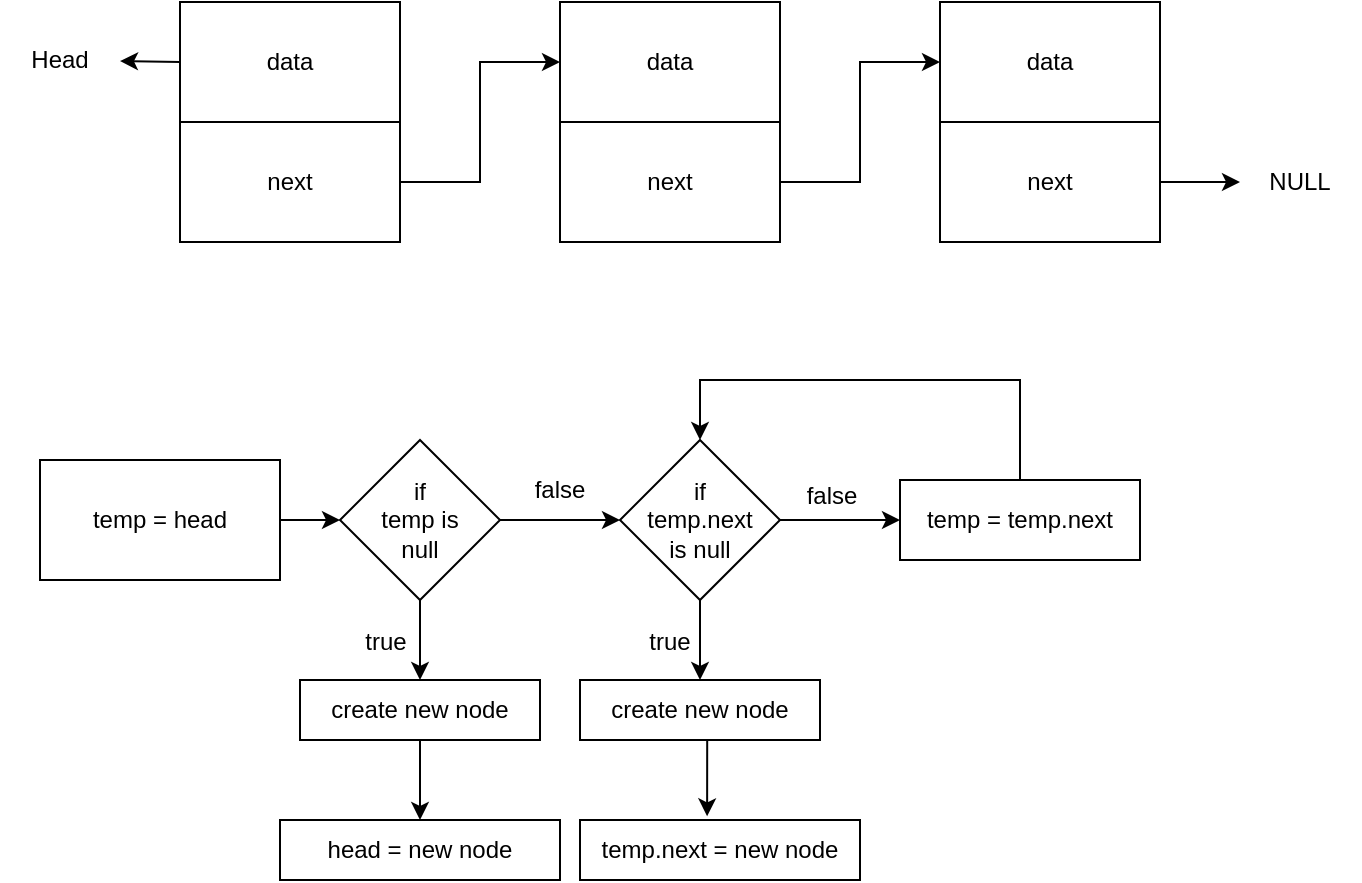 <mxfile version="21.6.9" type="github">
  <diagram name="Page-1" id="GhU9vDB0ob8qFjlzjYEh">
    <mxGraphModel dx="1434" dy="771" grid="1" gridSize="10" guides="1" tooltips="1" connect="1" arrows="1" fold="1" page="1" pageScale="1" pageWidth="850" pageHeight="1100" math="0" shadow="0">
      <root>
        <mxCell id="0" />
        <mxCell id="1" parent="0" />
        <mxCell id="mPQEaO69_Ep9jG9V3_9A-16" style="edgeStyle=orthogonalEdgeStyle;rounded=0;orthogonalLoop=1;jettySize=auto;html=1;exitX=1;exitY=0.5;exitDx=0;exitDy=0;entryX=0;entryY=0.5;entryDx=0;entryDy=0;" parent="1" source="mPQEaO69_Ep9jG9V3_9A-2" target="mPQEaO69_Ep9jG9V3_9A-6" edge="1">
          <mxGeometry relative="1" as="geometry" />
        </mxCell>
        <mxCell id="mPQEaO69_Ep9jG9V3_9A-2" value="next" style="rounded=0;whiteSpace=wrap;html=1;" parent="1" vertex="1">
          <mxGeometry x="140" y="181" width="110" height="60" as="geometry" />
        </mxCell>
        <mxCell id="mPQEaO69_Ep9jG9V3_9A-4" value="data" style="rounded=0;whiteSpace=wrap;html=1;" parent="1" vertex="1">
          <mxGeometry x="140" y="121" width="110" height="60" as="geometry" />
        </mxCell>
        <mxCell id="mPQEaO69_Ep9jG9V3_9A-17" style="edgeStyle=orthogonalEdgeStyle;rounded=0;orthogonalLoop=1;jettySize=auto;html=1;exitX=1;exitY=0.5;exitDx=0;exitDy=0;entryX=0;entryY=0.5;entryDx=0;entryDy=0;" parent="1" source="mPQEaO69_Ep9jG9V3_9A-5" target="mPQEaO69_Ep9jG9V3_9A-8" edge="1">
          <mxGeometry relative="1" as="geometry" />
        </mxCell>
        <mxCell id="mPQEaO69_Ep9jG9V3_9A-5" value="next" style="rounded=0;whiteSpace=wrap;html=1;" parent="1" vertex="1">
          <mxGeometry x="330" y="181" width="110" height="60" as="geometry" />
        </mxCell>
        <mxCell id="mPQEaO69_Ep9jG9V3_9A-6" value="data" style="rounded=0;whiteSpace=wrap;html=1;" parent="1" vertex="1">
          <mxGeometry x="330" y="121" width="110" height="60" as="geometry" />
        </mxCell>
        <mxCell id="mPQEaO69_Ep9jG9V3_9A-9" style="edgeStyle=orthogonalEdgeStyle;rounded=0;orthogonalLoop=1;jettySize=auto;html=1;exitX=1;exitY=0.5;exitDx=0;exitDy=0;" parent="1" source="mPQEaO69_Ep9jG9V3_9A-7" target="mPQEaO69_Ep9jG9V3_9A-10" edge="1">
          <mxGeometry relative="1" as="geometry">
            <mxPoint x="700" y="211" as="targetPoint" />
          </mxGeometry>
        </mxCell>
        <mxCell id="mPQEaO69_Ep9jG9V3_9A-7" value="next" style="rounded=0;whiteSpace=wrap;html=1;" parent="1" vertex="1">
          <mxGeometry x="520" y="181" width="110" height="60" as="geometry" />
        </mxCell>
        <mxCell id="mPQEaO69_Ep9jG9V3_9A-8" value="data" style="rounded=0;whiteSpace=wrap;html=1;" parent="1" vertex="1">
          <mxGeometry x="520" y="121" width="110" height="60" as="geometry" />
        </mxCell>
        <mxCell id="mPQEaO69_Ep9jG9V3_9A-10" value="NULL" style="text;html=1;strokeColor=none;fillColor=none;align=center;verticalAlign=middle;whiteSpace=wrap;rounded=0;" parent="1" vertex="1">
          <mxGeometry x="670" y="196" width="60" height="30" as="geometry" />
        </mxCell>
        <mxCell id="mPQEaO69_Ep9jG9V3_9A-14" value="" style="endArrow=classic;html=1;rounded=0;exitX=0;exitY=0.5;exitDx=0;exitDy=0;" parent="1" source="mPQEaO69_Ep9jG9V3_9A-4" target="mPQEaO69_Ep9jG9V3_9A-15" edge="1">
          <mxGeometry width="50" height="50" relative="1" as="geometry">
            <mxPoint x="380" y="270" as="sourcePoint" />
            <mxPoint x="80" y="150" as="targetPoint" />
          </mxGeometry>
        </mxCell>
        <mxCell id="mPQEaO69_Ep9jG9V3_9A-15" value="Head" style="text;html=1;strokeColor=none;fillColor=none;align=center;verticalAlign=middle;whiteSpace=wrap;rounded=0;" parent="1" vertex="1">
          <mxGeometry x="50" y="135" width="60" height="30" as="geometry" />
        </mxCell>
        <mxCell id="mPQEaO69_Ep9jG9V3_9A-26" style="edgeStyle=orthogonalEdgeStyle;rounded=0;orthogonalLoop=1;jettySize=auto;html=1;exitX=0.5;exitY=1;exitDx=0;exitDy=0;" parent="1" source="mPQEaO69_Ep9jG9V3_9A-18" target="mPQEaO69_Ep9jG9V3_9A-21" edge="1">
          <mxGeometry relative="1" as="geometry" />
        </mxCell>
        <mxCell id="mPQEaO69_Ep9jG9V3_9A-46" style="edgeStyle=orthogonalEdgeStyle;rounded=0;orthogonalLoop=1;jettySize=auto;html=1;exitX=1;exitY=0.5;exitDx=0;exitDy=0;entryX=0;entryY=0.5;entryDx=0;entryDy=0;" parent="1" source="mPQEaO69_Ep9jG9V3_9A-18" target="mPQEaO69_Ep9jG9V3_9A-32" edge="1">
          <mxGeometry relative="1" as="geometry" />
        </mxCell>
        <mxCell id="mPQEaO69_Ep9jG9V3_9A-18" value="if&lt;br&gt;temp is&lt;br&gt;null" style="rhombus;whiteSpace=wrap;html=1;" parent="1" vertex="1">
          <mxGeometry x="220" y="340" width="80" height="80" as="geometry" />
        </mxCell>
        <mxCell id="mPQEaO69_Ep9jG9V3_9A-52" style="edgeStyle=orthogonalEdgeStyle;rounded=0;orthogonalLoop=1;jettySize=auto;html=1;exitX=1;exitY=0.5;exitDx=0;exitDy=0;entryX=0;entryY=0.5;entryDx=0;entryDy=0;" parent="1" source="mPQEaO69_Ep9jG9V3_9A-19" target="mPQEaO69_Ep9jG9V3_9A-18" edge="1">
          <mxGeometry relative="1" as="geometry" />
        </mxCell>
        <mxCell id="mPQEaO69_Ep9jG9V3_9A-19" value="temp = head" style="rounded=0;whiteSpace=wrap;html=1;" parent="1" vertex="1">
          <mxGeometry x="70" y="350" width="120" height="60" as="geometry" />
        </mxCell>
        <mxCell id="mPQEaO69_Ep9jG9V3_9A-31" style="edgeStyle=orthogonalEdgeStyle;rounded=0;orthogonalLoop=1;jettySize=auto;html=1;exitX=0.5;exitY=1;exitDx=0;exitDy=0;entryX=0.5;entryY=0;entryDx=0;entryDy=0;" parent="1" source="mPQEaO69_Ep9jG9V3_9A-21" edge="1">
          <mxGeometry relative="1" as="geometry">
            <mxPoint x="260" y="530.0" as="targetPoint" />
          </mxGeometry>
        </mxCell>
        <mxCell id="mPQEaO69_Ep9jG9V3_9A-21" value="create new node" style="rounded=0;whiteSpace=wrap;html=1;" parent="1" vertex="1">
          <mxGeometry x="200" y="460" width="120" height="30" as="geometry" />
        </mxCell>
        <mxCell id="mPQEaO69_Ep9jG9V3_9A-27" value="true" style="text;html=1;strokeColor=none;fillColor=none;align=center;verticalAlign=middle;whiteSpace=wrap;rounded=0;" parent="1" vertex="1">
          <mxGeometry x="213" y="426" width="60" height="30" as="geometry" />
        </mxCell>
        <mxCell id="mPQEaO69_Ep9jG9V3_9A-40" style="edgeStyle=orthogonalEdgeStyle;rounded=0;orthogonalLoop=1;jettySize=auto;html=1;exitX=0.5;exitY=1;exitDx=0;exitDy=0;entryX=0.5;entryY=0;entryDx=0;entryDy=0;" parent="1" source="mPQEaO69_Ep9jG9V3_9A-32" target="mPQEaO69_Ep9jG9V3_9A-34" edge="1">
          <mxGeometry relative="1" as="geometry" />
        </mxCell>
        <mxCell id="mPQEaO69_Ep9jG9V3_9A-44" style="edgeStyle=orthogonalEdgeStyle;rounded=0;orthogonalLoop=1;jettySize=auto;html=1;exitX=1;exitY=0.5;exitDx=0;exitDy=0;entryX=0;entryY=0.5;entryDx=0;entryDy=0;" parent="1" source="mPQEaO69_Ep9jG9V3_9A-32" target="mPQEaO69_Ep9jG9V3_9A-37" edge="1">
          <mxGeometry relative="1" as="geometry" />
        </mxCell>
        <mxCell id="mPQEaO69_Ep9jG9V3_9A-32" value="if&lt;br&gt;temp.next&lt;br&gt;is null" style="rhombus;whiteSpace=wrap;html=1;" parent="1" vertex="1">
          <mxGeometry x="360" y="340" width="80" height="80" as="geometry" />
        </mxCell>
        <mxCell id="mPQEaO69_Ep9jG9V3_9A-33" value="head = new node" style="rounded=0;whiteSpace=wrap;html=1;" parent="1" vertex="1">
          <mxGeometry x="190" y="530" width="140" height="30" as="geometry" />
        </mxCell>
        <mxCell id="mPQEaO69_Ep9jG9V3_9A-43" style="edgeStyle=orthogonalEdgeStyle;rounded=0;orthogonalLoop=1;jettySize=auto;html=1;exitX=0.5;exitY=1;exitDx=0;exitDy=0;entryX=0.454;entryY=-0.061;entryDx=0;entryDy=0;entryPerimeter=0;" parent="1" source="mPQEaO69_Ep9jG9V3_9A-34" target="mPQEaO69_Ep9jG9V3_9A-36" edge="1">
          <mxGeometry relative="1" as="geometry" />
        </mxCell>
        <mxCell id="mPQEaO69_Ep9jG9V3_9A-34" value="create new node" style="rounded=0;whiteSpace=wrap;html=1;" parent="1" vertex="1">
          <mxGeometry x="340" y="460" width="120" height="30" as="geometry" />
        </mxCell>
        <mxCell id="mPQEaO69_Ep9jG9V3_9A-36" value="temp.next = new node" style="rounded=0;whiteSpace=wrap;html=1;" parent="1" vertex="1">
          <mxGeometry x="340" y="530" width="140" height="30" as="geometry" />
        </mxCell>
        <mxCell id="mPQEaO69_Ep9jG9V3_9A-50" style="edgeStyle=orthogonalEdgeStyle;rounded=0;orthogonalLoop=1;jettySize=auto;html=1;exitX=0.5;exitY=0;exitDx=0;exitDy=0;entryX=0.5;entryY=0;entryDx=0;entryDy=0;" parent="1" source="mPQEaO69_Ep9jG9V3_9A-37" target="mPQEaO69_Ep9jG9V3_9A-32" edge="1">
          <mxGeometry relative="1" as="geometry">
            <Array as="points">
              <mxPoint x="560" y="310" />
              <mxPoint x="400" y="310" />
            </Array>
          </mxGeometry>
        </mxCell>
        <mxCell id="mPQEaO69_Ep9jG9V3_9A-37" value="temp = temp.next" style="rounded=0;whiteSpace=wrap;html=1;" parent="1" vertex="1">
          <mxGeometry x="500" y="360" width="120" height="40" as="geometry" />
        </mxCell>
        <mxCell id="mPQEaO69_Ep9jG9V3_9A-47" value="false" style="text;html=1;strokeColor=none;fillColor=none;align=center;verticalAlign=middle;whiteSpace=wrap;rounded=0;" parent="1" vertex="1">
          <mxGeometry x="300" y="350" width="60" height="30" as="geometry" />
        </mxCell>
        <mxCell id="mPQEaO69_Ep9jG9V3_9A-48" value="false" style="text;html=1;strokeColor=none;fillColor=none;align=center;verticalAlign=middle;whiteSpace=wrap;rounded=0;" parent="1" vertex="1">
          <mxGeometry x="436" y="353" width="60" height="30" as="geometry" />
        </mxCell>
        <mxCell id="mPQEaO69_Ep9jG9V3_9A-51" value="true" style="text;html=1;strokeColor=none;fillColor=none;align=center;verticalAlign=middle;whiteSpace=wrap;rounded=0;" parent="1" vertex="1">
          <mxGeometry x="355" y="426" width="60" height="30" as="geometry" />
        </mxCell>
      </root>
    </mxGraphModel>
  </diagram>
</mxfile>
